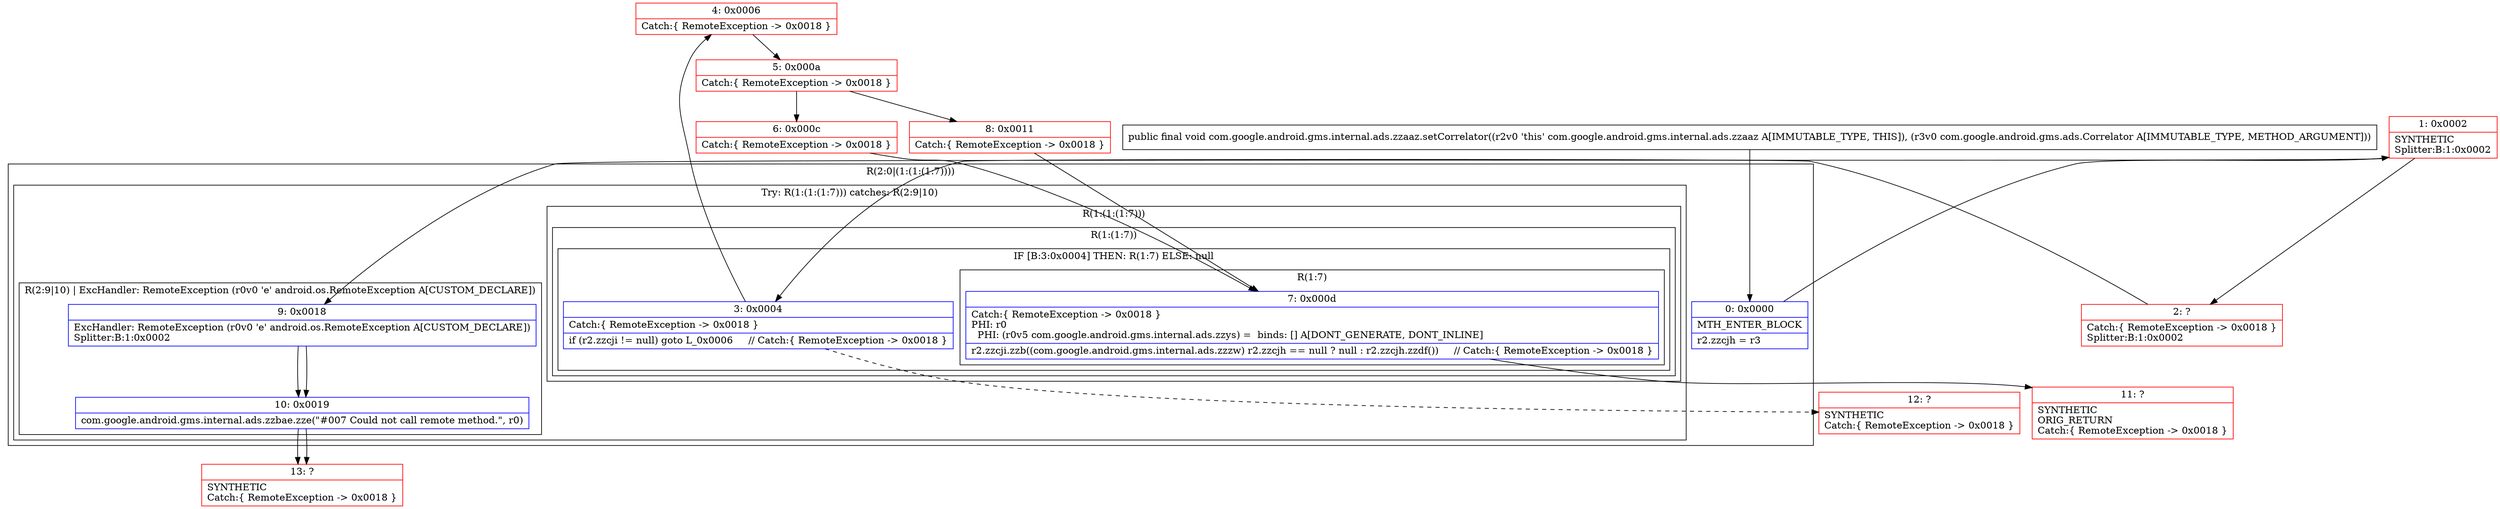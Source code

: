 digraph "CFG forcom.google.android.gms.internal.ads.zzaaz.setCorrelator(Lcom\/google\/android\/gms\/ads\/Correlator;)V" {
subgraph cluster_Region_1077938772 {
label = "R(2:0|(1:(1:(1:7))))";
node [shape=record,color=blue];
Node_0 [shape=record,label="{0\:\ 0x0000|MTH_ENTER_BLOCK\l|r2.zzcjh = r3\l}"];
subgraph cluster_TryCatchRegion_220621889 {
label = "Try: R(1:(1:(1:7))) catches: R(2:9|10)";
node [shape=record,color=blue];
subgraph cluster_Region_2104808926 {
label = "R(1:(1:(1:7)))";
node [shape=record,color=blue];
subgraph cluster_Region_1533855026 {
label = "R(1:(1:7))";
node [shape=record,color=blue];
subgraph cluster_IfRegion_465462945 {
label = "IF [B:3:0x0004] THEN: R(1:7) ELSE: null";
node [shape=record,color=blue];
Node_3 [shape=record,label="{3\:\ 0x0004|Catch:\{ RemoteException \-\> 0x0018 \}\l|if (r2.zzcji != null) goto L_0x0006     \/\/ Catch:\{ RemoteException \-\> 0x0018 \}\l}"];
subgraph cluster_Region_633619955 {
label = "R(1:7)";
node [shape=record,color=blue];
Node_7 [shape=record,label="{7\:\ 0x000d|Catch:\{ RemoteException \-\> 0x0018 \}\lPHI: r0 \l  PHI: (r0v5 com.google.android.gms.internal.ads.zzys) =  binds: [] A[DONT_GENERATE, DONT_INLINE]\l|r2.zzcji.zzb((com.google.android.gms.internal.ads.zzzw) r2.zzcjh == null ? null : r2.zzcjh.zzdf())     \/\/ Catch:\{ RemoteException \-\> 0x0018 \}\l}"];
}
}
}
}
subgraph cluster_Region_2126888624 {
label = "R(2:9|10) | ExcHandler: RemoteException (r0v0 'e' android.os.RemoteException A[CUSTOM_DECLARE])\l";
node [shape=record,color=blue];
Node_9 [shape=record,label="{9\:\ 0x0018|ExcHandler: RemoteException (r0v0 'e' android.os.RemoteException A[CUSTOM_DECLARE])\lSplitter:B:1:0x0002\l}"];
Node_10 [shape=record,label="{10\:\ 0x0019|com.google.android.gms.internal.ads.zzbae.zze(\"#007 Could not call remote method.\", r0)\l}"];
}
}
}
subgraph cluster_Region_2126888624 {
label = "R(2:9|10) | ExcHandler: RemoteException (r0v0 'e' android.os.RemoteException A[CUSTOM_DECLARE])\l";
node [shape=record,color=blue];
Node_9 [shape=record,label="{9\:\ 0x0018|ExcHandler: RemoteException (r0v0 'e' android.os.RemoteException A[CUSTOM_DECLARE])\lSplitter:B:1:0x0002\l}"];
Node_10 [shape=record,label="{10\:\ 0x0019|com.google.android.gms.internal.ads.zzbae.zze(\"#007 Could not call remote method.\", r0)\l}"];
}
Node_1 [shape=record,color=red,label="{1\:\ 0x0002|SYNTHETIC\lSplitter:B:1:0x0002\l}"];
Node_2 [shape=record,color=red,label="{2\:\ ?|Catch:\{ RemoteException \-\> 0x0018 \}\lSplitter:B:1:0x0002\l}"];
Node_4 [shape=record,color=red,label="{4\:\ 0x0006|Catch:\{ RemoteException \-\> 0x0018 \}\l}"];
Node_5 [shape=record,color=red,label="{5\:\ 0x000a|Catch:\{ RemoteException \-\> 0x0018 \}\l}"];
Node_6 [shape=record,color=red,label="{6\:\ 0x000c|Catch:\{ RemoteException \-\> 0x0018 \}\l}"];
Node_8 [shape=record,color=red,label="{8\:\ 0x0011|Catch:\{ RemoteException \-\> 0x0018 \}\l}"];
Node_11 [shape=record,color=red,label="{11\:\ ?|SYNTHETIC\lORIG_RETURN\lCatch:\{ RemoteException \-\> 0x0018 \}\l}"];
Node_12 [shape=record,color=red,label="{12\:\ ?|SYNTHETIC\lCatch:\{ RemoteException \-\> 0x0018 \}\l}"];
Node_13 [shape=record,color=red,label="{13\:\ ?|SYNTHETIC\lCatch:\{ RemoteException \-\> 0x0018 \}\l}"];
MethodNode[shape=record,label="{public final void com.google.android.gms.internal.ads.zzaaz.setCorrelator((r2v0 'this' com.google.android.gms.internal.ads.zzaaz A[IMMUTABLE_TYPE, THIS]), (r3v0 com.google.android.gms.ads.Correlator A[IMMUTABLE_TYPE, METHOD_ARGUMENT])) }"];
MethodNode -> Node_0;
Node_0 -> Node_1;
Node_3 -> Node_4;
Node_3 -> Node_12[style=dashed];
Node_7 -> Node_11;
Node_9 -> Node_10;
Node_10 -> Node_13;
Node_9 -> Node_10;
Node_10 -> Node_13;
Node_1 -> Node_2;
Node_1 -> Node_9;
Node_2 -> Node_3;
Node_4 -> Node_5;
Node_5 -> Node_6;
Node_5 -> Node_8;
Node_6 -> Node_7;
Node_8 -> Node_7;
}


